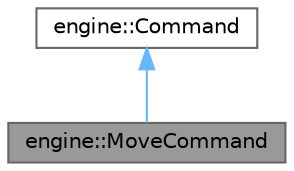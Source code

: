 digraph "engine::MoveCommand"
{
 // LATEX_PDF_SIZE
  bgcolor="transparent";
  edge [fontname=Helvetica,fontsize=10,labelfontname=Helvetica,labelfontsize=10];
  node [fontname=Helvetica,fontsize=10,shape=box,height=0.2,width=0.4];
  Node1 [label="engine::MoveCommand",height=0.2,width=0.4,color="gray40", fillcolor="grey60", style="filled", fontcolor="black",tooltip="class MoveCommand -"];
  Node2 -> Node1 [dir="back",color="steelblue1",style="solid"];
  Node2 [label="engine::Command",height=0.2,width=0.4,color="gray40", fillcolor="white", style="filled",URL="$classengine_1_1_command.html",tooltip="class Command -"];
}
